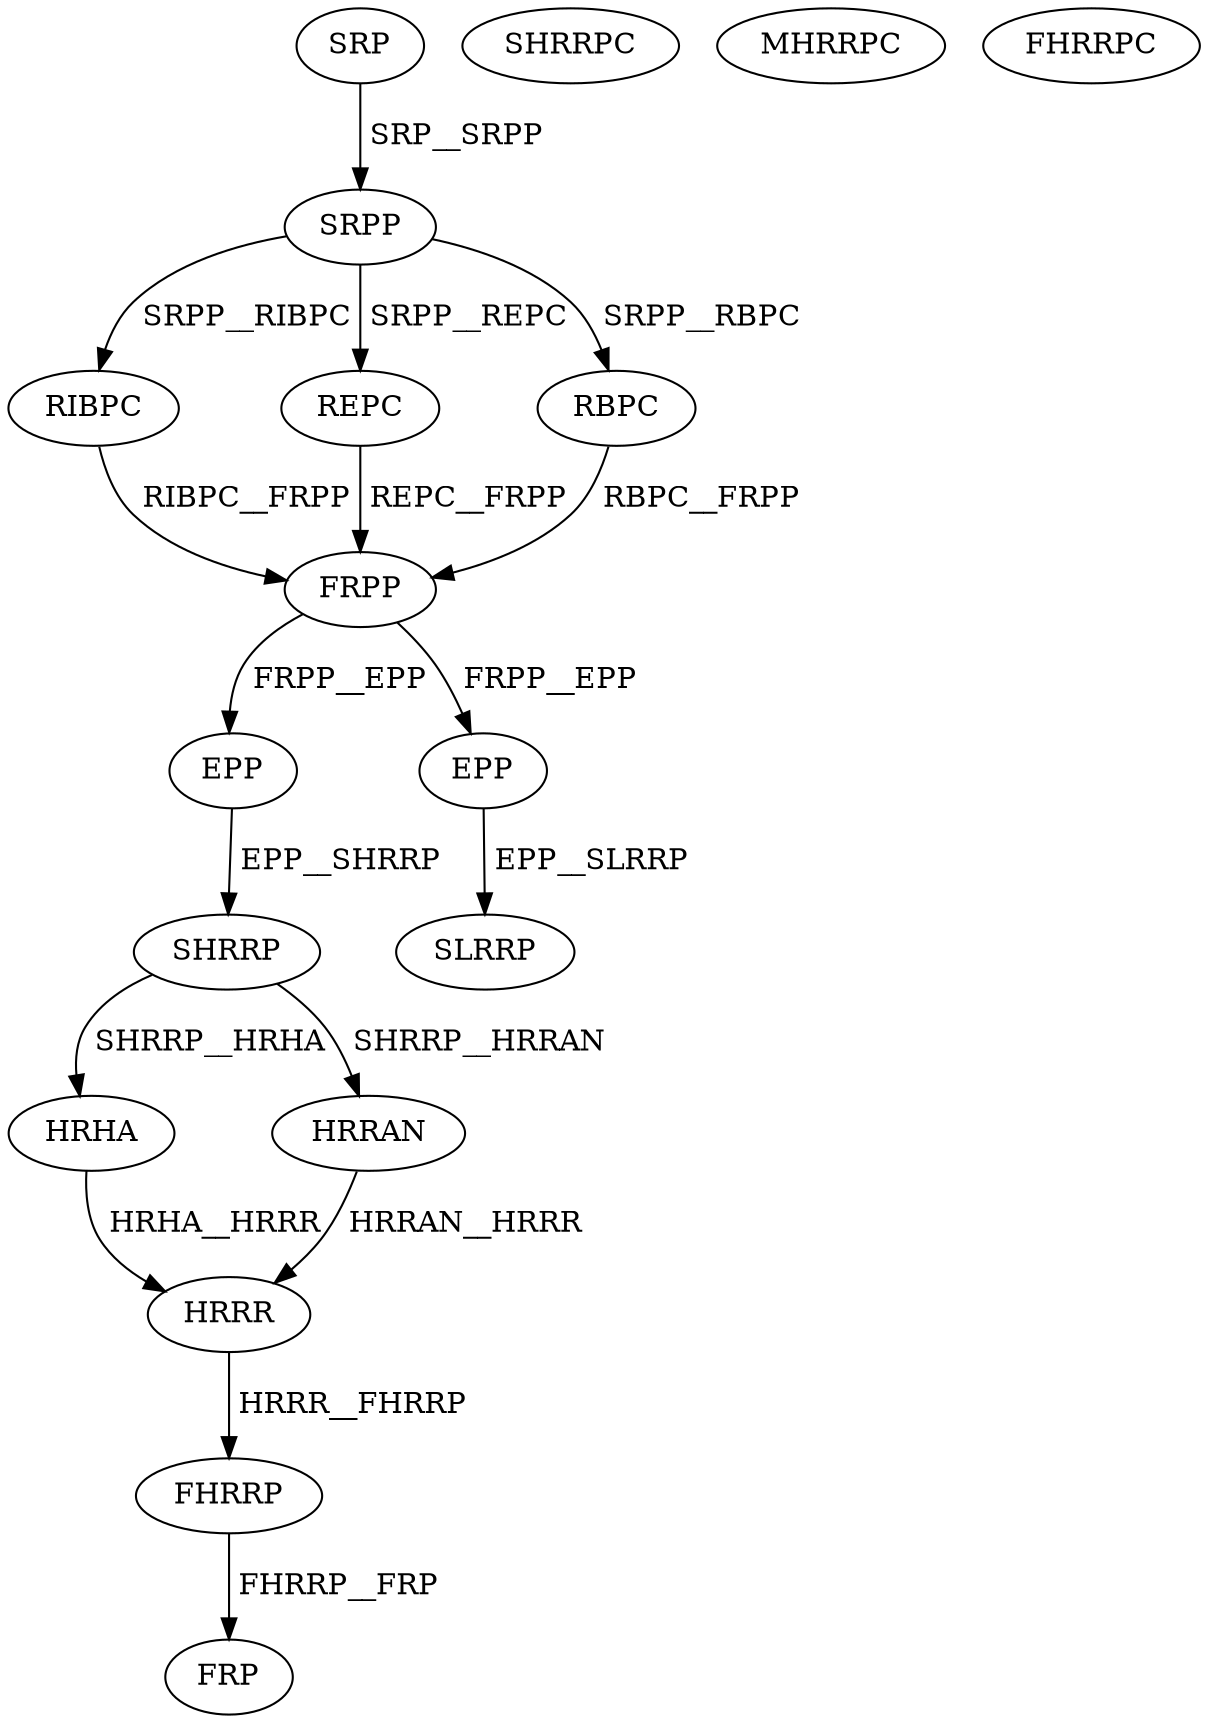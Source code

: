 digraph G { 
1 [label="SRP",color=black,fontcolor=black];
2 [label="SRPP",color=black,fontcolor=black];
3 [label="RIBPC",color=black,fontcolor=black];
4 [label="REPC",color=black,fontcolor=black];
5 [label="RBPC",color=black,fontcolor=black];
6 [label="FRPP",color=black,fontcolor=black];
7 [label="EPP",color=black,fontcolor=black];
8 [label="SHRRP",color=black,fontcolor=black];
9 [label="SHRRPC",color=black,fontcolor=black];
10 [label="MHRRPC",color=black,fontcolor=black];
11 [label="HRHA",color=black,fontcolor=black];
12 [label="FHRRPC",color=black,fontcolor=black];
13 [label="HRRAN",color=black,fontcolor=black];
14 [label="HRRR",color=black,fontcolor=black];
15 [label="FHRRP",color=black,fontcolor=black];
16 [label="FRP",color=black,fontcolor=black];
17 [label="EPP",color=black,fontcolor=black];
18 [label="SLRRP",color=black,fontcolor=black];
1->2[label=" SRP__SRPP",color=black,fontcolor=black];
2->3[label=" SRPP__RIBPC",color=black,fontcolor=black];
2->4[label=" SRPP__REPC",color=black,fontcolor=black];
2->5[label=" SRPP__RBPC",color=black,fontcolor=black];
3->6[label=" RIBPC__FRPP",color=black,fontcolor=black];
4->6[label=" REPC__FRPP",color=black,fontcolor=black];
5->6[label=" RBPC__FRPP",color=black,fontcolor=black];
6->7[label=" FRPP__EPP",color=black,fontcolor=black];
6->17[label=" FRPP__EPP",color=black,fontcolor=black];
7->8[label=" EPP__SHRRP",color=black,fontcolor=black];
8->11[label=" SHRRP__HRHA",color=black,fontcolor=black];
8->13[label=" SHRRP__HRRAN",color=black,fontcolor=black];
11->14[label=" HRHA__HRRR",color=black,fontcolor=black];
13->14[label=" HRRAN__HRRR",color=black,fontcolor=black];
14->15[label=" HRRR__FHRRP",color=black,fontcolor=black];
15->16[label=" FHRRP__FRP",color=black,fontcolor=black];
17->18[label=" EPP__SLRRP",color=black,fontcolor=black];
}
